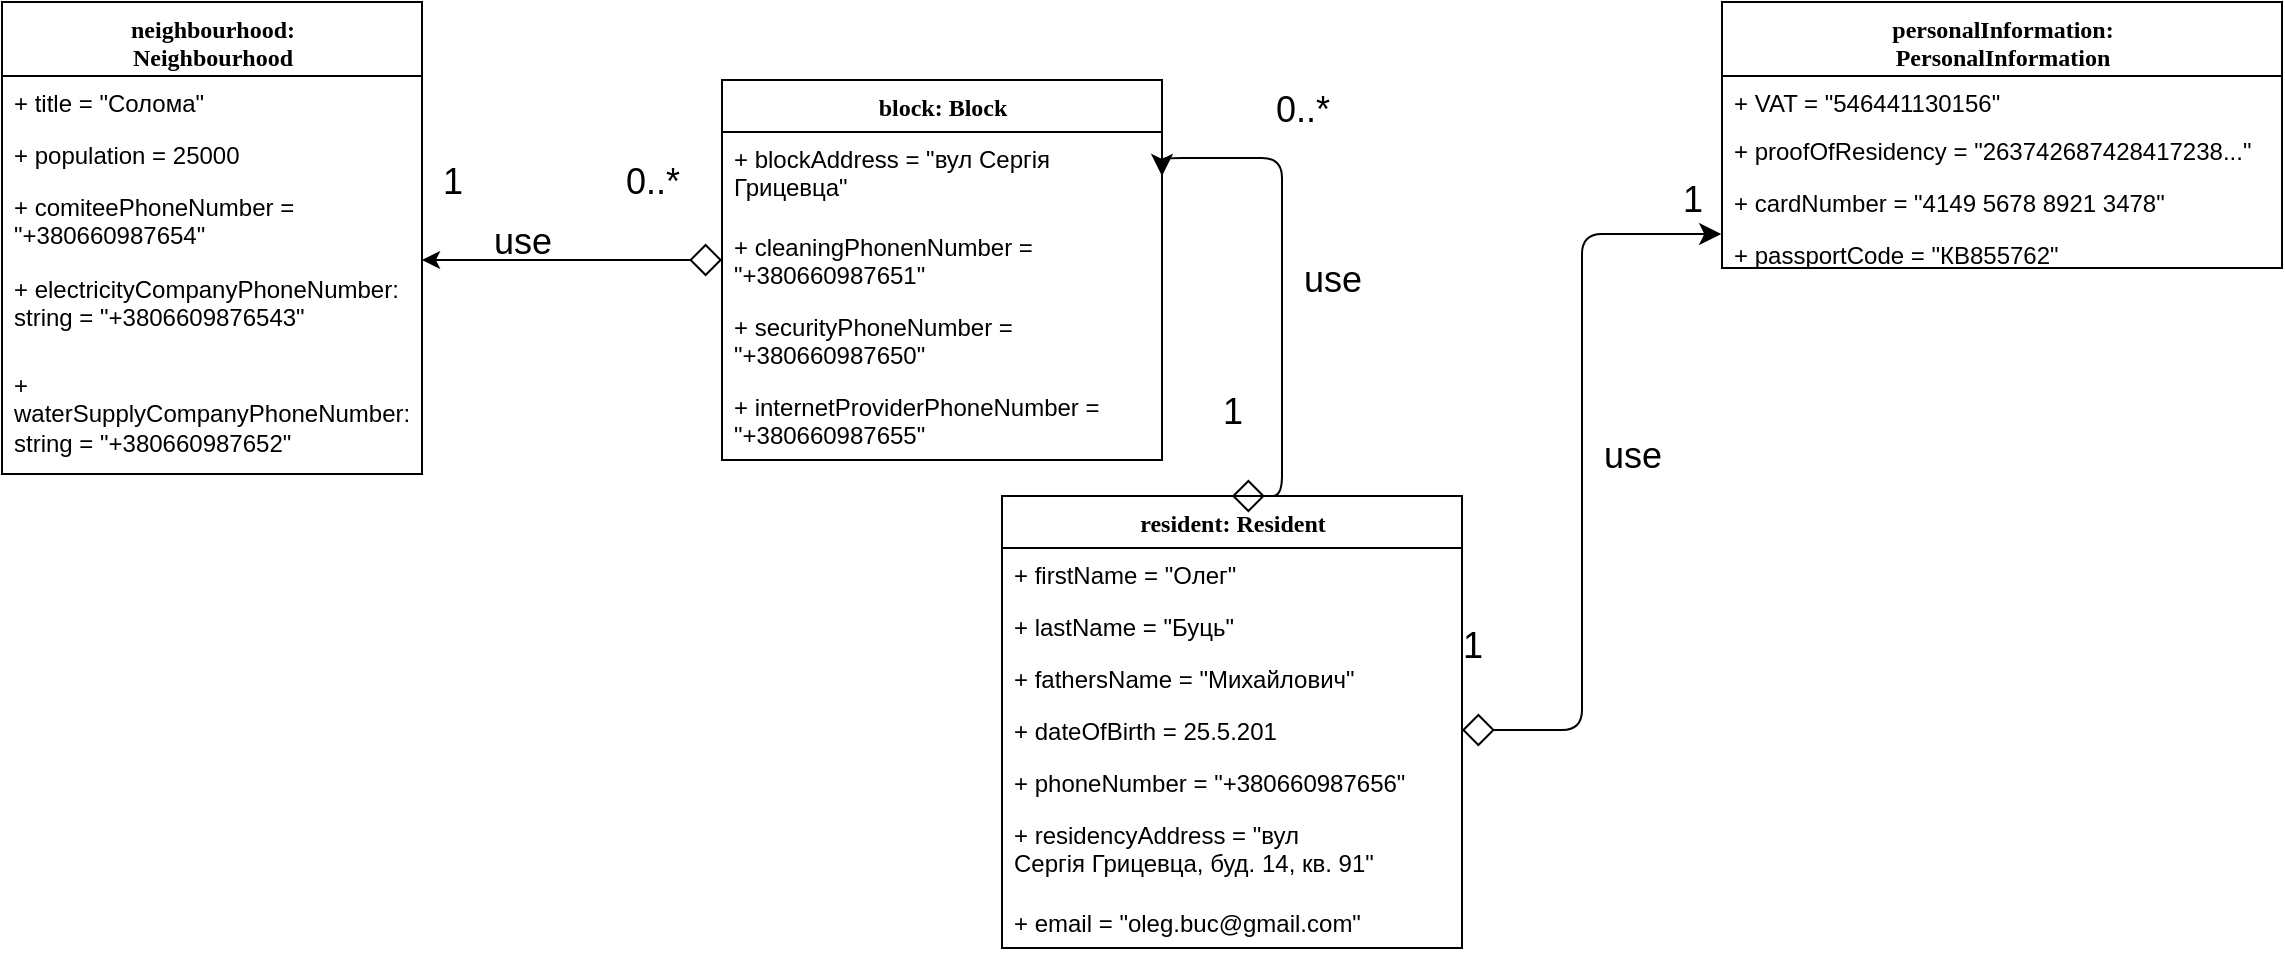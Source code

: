 <mxfile>
    <diagram id="8Jt3YAH7TWgpmZzw0yZz" name="Page-1">
        <mxGraphModel dx="1071" dy="675" grid="1" gridSize="10" guides="1" tooltips="1" connect="1" arrows="1" fold="1" page="1" pageScale="1" pageWidth="850" pageHeight="1100" math="0" shadow="0">
            <root>
                <mxCell id="0"/>
                <mxCell id="1" parent="0"/>
                <mxCell id="3" value="block: Block" style="swimlane;html=1;fontStyle=1;align=center;verticalAlign=top;childLayout=stackLayout;horizontal=1;startSize=26;horizontalStack=0;resizeParent=1;resizeLast=0;collapsible=1;marginBottom=0;swimlaneFillColor=#ffffff;rounded=0;shadow=0;comic=0;labelBackgroundColor=none;strokeWidth=1;fillColor=none;fontFamily=Verdana;fontSize=12" vertex="1" parent="1">
                    <mxGeometry x="400" y="122" width="220" height="190" as="geometry"/>
                </mxCell>
                <mxCell id="4" value="+ blockAddress = &quot;вул&amp;nbsp;Сергія Грицевца&quot;" style="text;html=1;strokeColor=none;fillColor=none;align=left;verticalAlign=top;spacingLeft=4;spacingRight=4;whiteSpace=wrap;overflow=hidden;rotatable=0;points=[[0,0.5],[1,0.5]];portConstraint=eastwest;" vertex="1" parent="3">
                    <mxGeometry y="26" width="220" height="44" as="geometry"/>
                </mxCell>
                <mxCell id="5" value="+ cleaningPhonenNumber = &quot;+380660987651&quot;" style="text;html=1;strokeColor=none;fillColor=none;align=left;verticalAlign=top;spacingLeft=4;spacingRight=4;whiteSpace=wrap;overflow=hidden;rotatable=0;points=[[0,0.5],[1,0.5]];portConstraint=eastwest;" vertex="1" parent="3">
                    <mxGeometry y="70" width="220" height="40" as="geometry"/>
                </mxCell>
                <mxCell id="6" value="+ securityPhoneNumber = &quot;+380660987650&quot;" style="text;html=1;strokeColor=none;fillColor=none;align=left;verticalAlign=top;spacingLeft=4;spacingRight=4;whiteSpace=wrap;overflow=hidden;rotatable=0;points=[[0,0.5],[1,0.5]];portConstraint=eastwest;" vertex="1" parent="3">
                    <mxGeometry y="110" width="220" height="40" as="geometry"/>
                </mxCell>
                <mxCell id="7" value="+ internetProviderPhoneNumber = &quot;+380660987655&quot;" style="text;html=1;strokeColor=none;fillColor=none;align=left;verticalAlign=top;spacingLeft=4;spacingRight=4;whiteSpace=wrap;overflow=hidden;rotatable=0;points=[[0,0.5],[1,0.5]];portConstraint=eastwest;" vertex="1" parent="3">
                    <mxGeometry y="150" width="220" height="40" as="geometry"/>
                </mxCell>
                <mxCell id="8" style="edgeStyle=elbowEdgeStyle;html=1;labelBackgroundColor=none;startFill=1;endArrow=diamond;endFill=0;fontFamily=Verdana;fontSize=12;elbow=vertical;endSize=14;startArrow=classic;entryX=0;entryY=0.5;entryDx=0;entryDy=0;" edge="1" parent="1" source="9" target="5">
                    <mxGeometry relative="1" as="geometry">
                        <Array as="points"/>
                        <mxPoint x="390" y="190" as="targetPoint"/>
                    </mxGeometry>
                </mxCell>
                <mxCell id="9" value="neighbourhood:&lt;br&gt;Neighbourhood" style="swimlane;html=1;fontStyle=1;align=center;verticalAlign=top;childLayout=stackLayout;horizontal=1;startSize=37;horizontalStack=0;resizeParent=1;resizeLast=0;collapsible=1;marginBottom=0;swimlaneFillColor=#ffffff;rounded=0;shadow=0;comic=0;labelBackgroundColor=none;strokeWidth=1;fillColor=none;fontFamily=Verdana;fontSize=12" vertex="1" parent="1">
                    <mxGeometry x="40" y="83" width="210" height="236" as="geometry"/>
                </mxCell>
                <mxCell id="10" value="+ title = &quot;Солома&quot;" style="text;html=1;strokeColor=none;fillColor=none;align=left;verticalAlign=top;spacingLeft=4;spacingRight=4;whiteSpace=wrap;overflow=hidden;rotatable=0;points=[[0,0.5],[1,0.5]];portConstraint=eastwest;" vertex="1" parent="9">
                    <mxGeometry y="37" width="210" height="26" as="geometry"/>
                </mxCell>
                <mxCell id="11" value="+ population = 25000" style="text;html=1;strokeColor=none;fillColor=none;align=left;verticalAlign=top;spacingLeft=4;spacingRight=4;whiteSpace=wrap;overflow=hidden;rotatable=0;points=[[0,0.5],[1,0.5]];portConstraint=eastwest;" vertex="1" parent="9">
                    <mxGeometry y="63" width="210" height="26" as="geometry"/>
                </mxCell>
                <mxCell id="12" value="+ comiteePhoneNumber = &quot;+380660987654&quot;" style="text;html=1;strokeColor=none;fillColor=none;align=left;verticalAlign=top;spacingLeft=4;spacingRight=4;whiteSpace=wrap;overflow=hidden;rotatable=0;points=[[0,0.5],[1,0.5]];portConstraint=eastwest;" vertex="1" parent="9">
                    <mxGeometry y="89" width="210" height="41" as="geometry"/>
                </mxCell>
                <mxCell id="13" value="+ electricityCompanyPhoneNumber: string = &quot;+3806609876543&quot;" style="text;html=1;strokeColor=none;fillColor=none;align=left;verticalAlign=top;spacingLeft=4;spacingRight=4;whiteSpace=wrap;overflow=hidden;rotatable=0;points=[[0,0.5],[1,0.5]];portConstraint=eastwest;" vertex="1" parent="9">
                    <mxGeometry y="130" width="210" height="48" as="geometry"/>
                </mxCell>
                <mxCell id="14" value="+ waterSupplyCompanyPhoneNumber: string = &quot;+380660987652&quot;" style="text;html=1;strokeColor=none;fillColor=none;align=left;verticalAlign=top;spacingLeft=4;spacingRight=4;whiteSpace=wrap;overflow=hidden;rotatable=0;points=[[0,0.5],[1,0.5]];portConstraint=eastwest;" vertex="1" parent="9">
                    <mxGeometry y="178" width="210" height="58" as="geometry"/>
                </mxCell>
                <mxCell id="15" value="resident: Resident" style="swimlane;html=1;fontStyle=1;align=center;verticalAlign=top;childLayout=stackLayout;horizontal=1;startSize=26;horizontalStack=0;resizeParent=1;resizeLast=0;collapsible=1;marginBottom=0;swimlaneFillColor=#ffffff;rounded=0;shadow=0;comic=0;labelBackgroundColor=none;strokeWidth=1;fillColor=none;fontFamily=Verdana;fontSize=12" vertex="1" parent="1">
                    <mxGeometry x="540" y="330" width="230" height="226" as="geometry"/>
                </mxCell>
                <mxCell id="16" value="+ firstName = &quot;Олег&quot;" style="text;html=1;strokeColor=none;fillColor=none;align=left;verticalAlign=top;spacingLeft=4;spacingRight=4;whiteSpace=wrap;overflow=hidden;rotatable=0;points=[[0,0.5],[1,0.5]];portConstraint=eastwest;" vertex="1" parent="15">
                    <mxGeometry y="26" width="230" height="26" as="geometry"/>
                </mxCell>
                <mxCell id="17" value="+ lastName = &quot;Буць&quot;" style="text;html=1;strokeColor=none;fillColor=none;align=left;verticalAlign=top;spacingLeft=4;spacingRight=4;whiteSpace=wrap;overflow=hidden;rotatable=0;points=[[0,0.5],[1,0.5]];portConstraint=eastwest;" vertex="1" parent="15">
                    <mxGeometry y="52" width="230" height="26" as="geometry"/>
                </mxCell>
                <mxCell id="18" value="+ fathersName = &quot;Михайлович&quot;" style="text;html=1;strokeColor=none;fillColor=none;align=left;verticalAlign=top;spacingLeft=4;spacingRight=4;whiteSpace=wrap;overflow=hidden;rotatable=0;points=[[0,0.5],[1,0.5]];portConstraint=eastwest;" vertex="1" parent="15">
                    <mxGeometry y="78" width="230" height="26" as="geometry"/>
                </mxCell>
                <mxCell id="19" value="+ dateOfBirth = 25.5.201" style="text;html=1;strokeColor=none;fillColor=none;align=left;verticalAlign=top;spacingLeft=4;spacingRight=4;whiteSpace=wrap;overflow=hidden;rotatable=0;points=[[0,0.5],[1,0.5]];portConstraint=eastwest;" vertex="1" parent="15">
                    <mxGeometry y="104" width="230" height="26" as="geometry"/>
                </mxCell>
                <mxCell id="20" value="+ phoneNumber = &quot;+380660987656&quot;" style="text;html=1;strokeColor=none;fillColor=none;align=left;verticalAlign=top;spacingLeft=4;spacingRight=4;whiteSpace=wrap;overflow=hidden;rotatable=0;points=[[0,0.5],[1,0.5]];portConstraint=eastwest;" vertex="1" parent="15">
                    <mxGeometry y="130" width="230" height="26" as="geometry"/>
                </mxCell>
                <mxCell id="21" value="+ residencyAddress = &quot;вул&amp;nbsp;&lt;br&gt;Сергія Грицевца, буд. 14, кв. 91&quot;" style="text;html=1;strokeColor=none;fillColor=none;align=left;verticalAlign=top;spacingLeft=4;spacingRight=4;whiteSpace=wrap;overflow=hidden;rotatable=0;points=[[0,0.5],[1,0.5]];portConstraint=eastwest;" vertex="1" parent="15">
                    <mxGeometry y="156" width="230" height="44" as="geometry"/>
                </mxCell>
                <mxCell id="22" value="+ email = &quot;oleg.buc@gmail.com&quot;" style="text;html=1;strokeColor=none;fillColor=none;align=left;verticalAlign=top;spacingLeft=4;spacingRight=4;whiteSpace=wrap;overflow=hidden;rotatable=0;points=[[0,0.5],[1,0.5]];portConstraint=eastwest;" vertex="1" parent="15">
                    <mxGeometry y="200" width="230" height="26" as="geometry"/>
                </mxCell>
                <mxCell id="23" style="edgeStyle=orthogonalEdgeStyle;html=1;labelBackgroundColor=none;startFill=1;startSize=8;endArrow=diamond;endFill=0;endSize=14;fontFamily=Verdana;fontSize=12;entryX=1;entryY=0.5;entryDx=0;entryDy=0;exitX=0.987;exitY=0.938;exitDx=0;exitDy=0;exitPerimeter=0;startArrow=classic;" edge="1" parent="1" source="30" target="19">
                    <mxGeometry relative="1" as="geometry">
                        <Array as="points">
                            <mxPoint x="830" y="199"/>
                            <mxPoint x="830" y="447"/>
                        </Array>
                        <mxPoint x="830" y="250" as="sourcePoint"/>
                    </mxGeometry>
                </mxCell>
                <mxCell id="24" value="personalInformation:&lt;br&gt;PersonalInformation" style="swimlane;html=1;fontStyle=1;align=center;verticalAlign=top;childLayout=stackLayout;horizontal=1;startSize=37;horizontalStack=0;resizeParent=1;resizeLast=0;collapsible=1;marginBottom=0;swimlaneFillColor=#ffffff;rounded=0;shadow=0;comic=0;labelBackgroundColor=none;strokeWidth=1;fillColor=none;fontFamily=Verdana;fontSize=12" vertex="1" parent="1">
                    <mxGeometry x="900" y="83" width="280" height="133" as="geometry"/>
                </mxCell>
                <mxCell id="25" value="+ VAT = &quot;546441130156&quot;" style="text;html=1;strokeColor=none;fillColor=none;align=left;verticalAlign=top;spacingLeft=4;spacingRight=4;whiteSpace=wrap;overflow=hidden;rotatable=0;points=[[0,0.5],[1,0.5]];portConstraint=eastwest;" vertex="1" parent="24">
                    <mxGeometry y="37" width="280" height="24" as="geometry"/>
                </mxCell>
                <mxCell id="26" value="+ proofOfResidency = &quot;263742687428417238...&quot;" style="text;html=1;strokeColor=none;fillColor=none;align=left;verticalAlign=top;spacingLeft=4;spacingRight=4;whiteSpace=wrap;overflow=hidden;rotatable=0;points=[[0,0.5],[1,0.5]];portConstraint=eastwest;" vertex="1" parent="24">
                    <mxGeometry y="61" width="280" height="26" as="geometry"/>
                </mxCell>
                <mxCell id="27" value="+ cardNumber = &quot;4149 5678 8921 3478&quot;" style="text;html=1;strokeColor=none;fillColor=none;align=left;verticalAlign=top;spacingLeft=4;spacingRight=4;whiteSpace=wrap;overflow=hidden;rotatable=0;points=[[0,0.5],[1,0.5]];portConstraint=eastwest;" vertex="1" parent="24">
                    <mxGeometry y="87" width="280" height="26" as="geometry"/>
                </mxCell>
                <mxCell id="28" value="+ passportCode = &quot;КВ855762&quot;" style="text;html=1;strokeColor=none;fillColor=none;align=left;verticalAlign=top;spacingLeft=4;spacingRight=4;whiteSpace=wrap;overflow=hidden;rotatable=0;points=[[0,0.5],[1,0.5]];portConstraint=eastwest;" vertex="1" parent="24">
                    <mxGeometry y="113" width="280" height="20" as="geometry"/>
                </mxCell>
                <mxCell id="29" value="&lt;font style=&quot;font-size: 18px;&quot;&gt;use&lt;/font&gt;" style="text;html=1;align=center;verticalAlign=middle;resizable=0;points=[];autosize=1;strokeColor=none;fillColor=none;" vertex="1" parent="1">
                    <mxGeometry x="830" y="290" width="50" height="40" as="geometry"/>
                </mxCell>
                <mxCell id="30" value="1" style="text;html=1;align=center;verticalAlign=middle;resizable=0;points=[];autosize=1;strokeColor=none;fillColor=none;fontSize=18;" vertex="1" parent="1">
                    <mxGeometry x="870" y="161.5" width="30" height="40" as="geometry"/>
                </mxCell>
                <mxCell id="31" value="1" style="text;html=1;align=center;verticalAlign=middle;resizable=0;points=[];autosize=1;strokeColor=none;fillColor=none;fontSize=18;" vertex="1" parent="1">
                    <mxGeometry x="760" y="385" width="30" height="40" as="geometry"/>
                </mxCell>
                <mxCell id="32" value="1" style="text;html=1;align=center;verticalAlign=middle;resizable=0;points=[];autosize=1;strokeColor=none;fillColor=none;fontSize=18;" vertex="1" parent="1">
                    <mxGeometry x="250" y="158" width="30" height="30" as="geometry"/>
                </mxCell>
                <mxCell id="33" value="0..*" style="text;html=1;align=center;verticalAlign=middle;resizable=0;points=[];autosize=1;strokeColor=none;fillColor=none;fontSize=18;" vertex="1" parent="1">
                    <mxGeometry x="345" y="158" width="40" height="30" as="geometry"/>
                </mxCell>
                <mxCell id="34" value="&lt;font style=&quot;font-size: 18px;&quot;&gt;use&lt;/font&gt;" style="text;html=1;align=center;verticalAlign=middle;resizable=0;points=[];autosize=1;strokeColor=none;fillColor=none;" vertex="1" parent="1">
                    <mxGeometry x="275" y="183" width="50" height="40" as="geometry"/>
                </mxCell>
                <mxCell id="38" style="edgeStyle=orthogonalEdgeStyle;html=1;labelBackgroundColor=none;startFill=1;startSize=8;endArrow=diamond;endFill=0;endSize=14;fontFamily=Verdana;fontSize=12;entryX=0.5;entryY=0;entryDx=0;entryDy=0;startArrow=classic;exitX=1;exitY=0.5;exitDx=0;exitDy=0;" edge="1" parent="1" source="4" target="15">
                    <mxGeometry relative="1" as="geometry">
                        <Array as="points">
                            <mxPoint x="680" y="161"/>
                        </Array>
                        <mxPoint x="640" y="180" as="sourcePoint"/>
                        <mxPoint x="650.39" y="278" as="targetPoint"/>
                    </mxGeometry>
                </mxCell>
                <mxCell id="39" value="&lt;font style=&quot;font-size: 18px;&quot;&gt;use&lt;/font&gt;" style="text;html=1;align=center;verticalAlign=middle;resizable=0;points=[];autosize=1;strokeColor=none;fillColor=none;" vertex="1" parent="1">
                    <mxGeometry x="680" y="201.5" width="50" height="40" as="geometry"/>
                </mxCell>
                <mxCell id="40" value="1" style="text;html=1;align=center;verticalAlign=middle;resizable=0;points=[];autosize=1;strokeColor=none;fillColor=none;fontSize=18;" vertex="1" parent="1">
                    <mxGeometry x="640" y="273" width="30" height="30" as="geometry"/>
                </mxCell>
                <mxCell id="41" value="0..*" style="text;html=1;align=center;verticalAlign=middle;resizable=0;points=[];autosize=1;strokeColor=none;fillColor=none;fontSize=18;" vertex="1" parent="1">
                    <mxGeometry x="670" y="122" width="40" height="30" as="geometry"/>
                </mxCell>
            </root>
        </mxGraphModel>
    </diagram>
</mxfile>